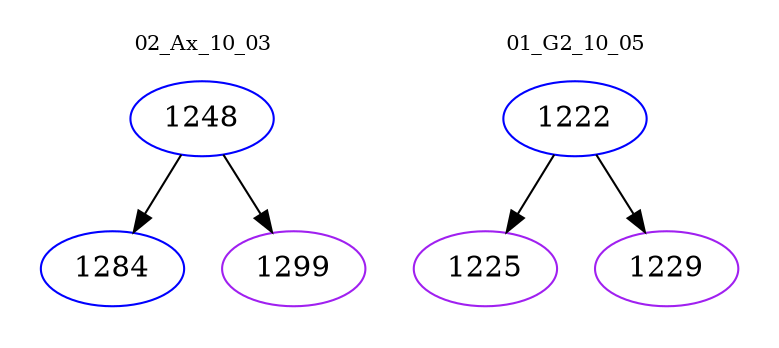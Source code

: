 digraph{
subgraph cluster_0 {
color = white
label = "02_Ax_10_03";
fontsize=10;
T0_1248 [label="1248", color="blue"]
T0_1248 -> T0_1284 [color="black"]
T0_1284 [label="1284", color="blue"]
T0_1248 -> T0_1299 [color="black"]
T0_1299 [label="1299", color="purple"]
}
subgraph cluster_1 {
color = white
label = "01_G2_10_05";
fontsize=10;
T1_1222 [label="1222", color="blue"]
T1_1222 -> T1_1225 [color="black"]
T1_1225 [label="1225", color="purple"]
T1_1222 -> T1_1229 [color="black"]
T1_1229 [label="1229", color="purple"]
}
}
